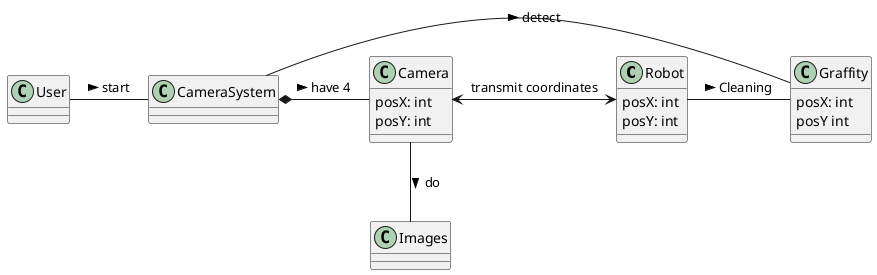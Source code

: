 @startuml

class Robot
{
  posX: int
  posY: int
}
class Camera
{
  posX: int
  posY: int
}
class CameraSystem
class User
class Graffity
{
  posX: int
  posY int
}
class Images


User - CameraSystem : start >
CameraSystem *- Camera : have 4  >
CameraSystem - Graffity : detect >
Camera <-> Robot : transmit coordinates 
Robot - Graffity : Cleaning >
Camera -down- Images : do >

@enduml
